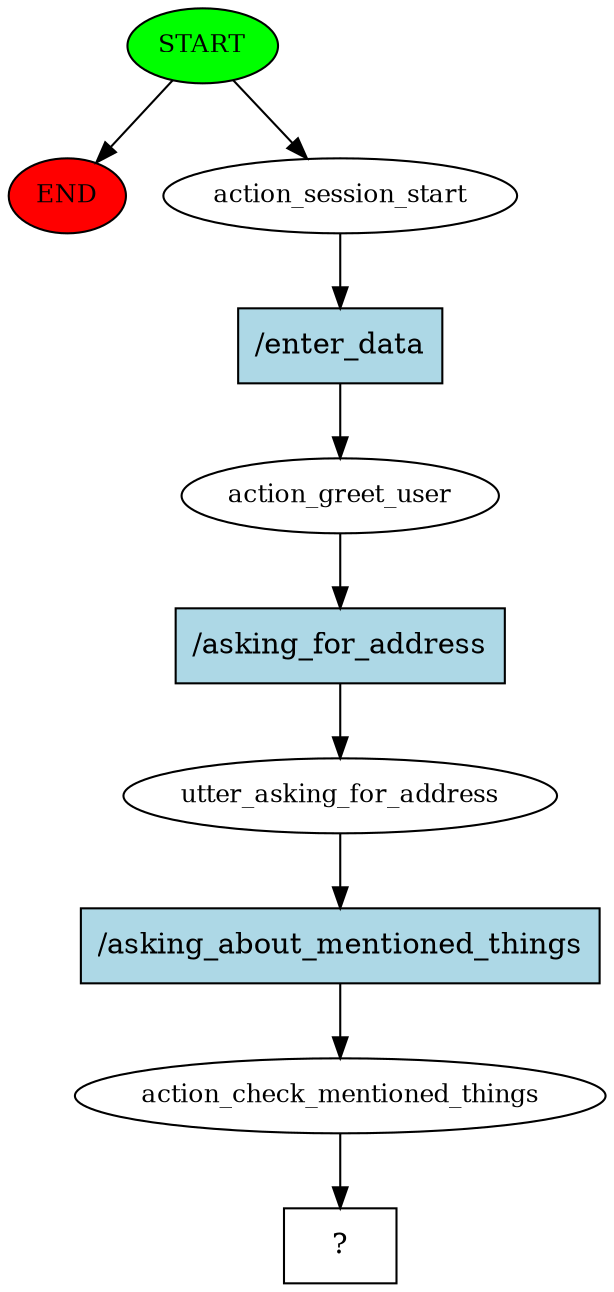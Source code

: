digraph  {
0 [class="start active", fillcolor=green, fontsize=12, label=START, style=filled];
"-1" [class=end, fillcolor=red, fontsize=12, label=END, style=filled];
1 [class=active, fontsize=12, label=action_session_start];
2 [class=active, fontsize=12, label=action_greet_user];
3 [class=active, fontsize=12, label=utter_asking_for_address];
4 [class=active, fontsize=12, label=action_check_mentioned_things];
5 [class="intent dashed active", label="  ?  ", shape=rect];
6 [class="intent active", fillcolor=lightblue, label="/enter_data", shape=rect, style=filled];
7 [class="intent active", fillcolor=lightblue, label="/asking_for_address", shape=rect, style=filled];
8 [class="intent active", fillcolor=lightblue, label="/asking_about_mentioned_things", shape=rect, style=filled];
0 -> "-1"  [class="", key=NONE, label=""];
0 -> 1  [class=active, key=NONE, label=""];
1 -> 6  [class=active, key=0];
2 -> 7  [class=active, key=0];
3 -> 8  [class=active, key=0];
4 -> 5  [class=active, key=NONE, label=""];
6 -> 2  [class=active, key=0];
7 -> 3  [class=active, key=0];
8 -> 4  [class=active, key=0];
}
